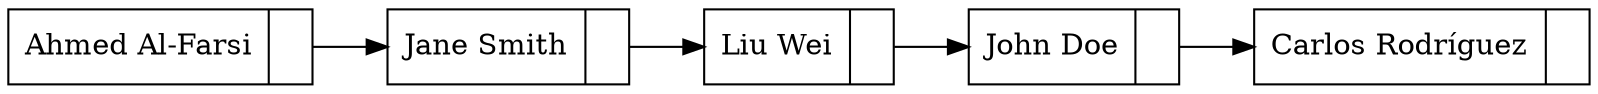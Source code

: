 digraph G {
rankdir=LR;
node [shape=record];
node0 [label="{<data> Ahmed Al-Farsi | <next> }"];
node0:next:c -> node1:data;
node1 [label="{<data> Jane Smith | <next> }"];
node1:next:c -> node2:data;
node2 [label="{<data> Liu Wei | <next> }"];
node2:next:c -> node3:data;
node3 [label="{<data> John Doe | <next> }"];
node3:next:c -> node4:data;
node4 [label="{<data> Carlos Rodríguez | <next> }"];
}